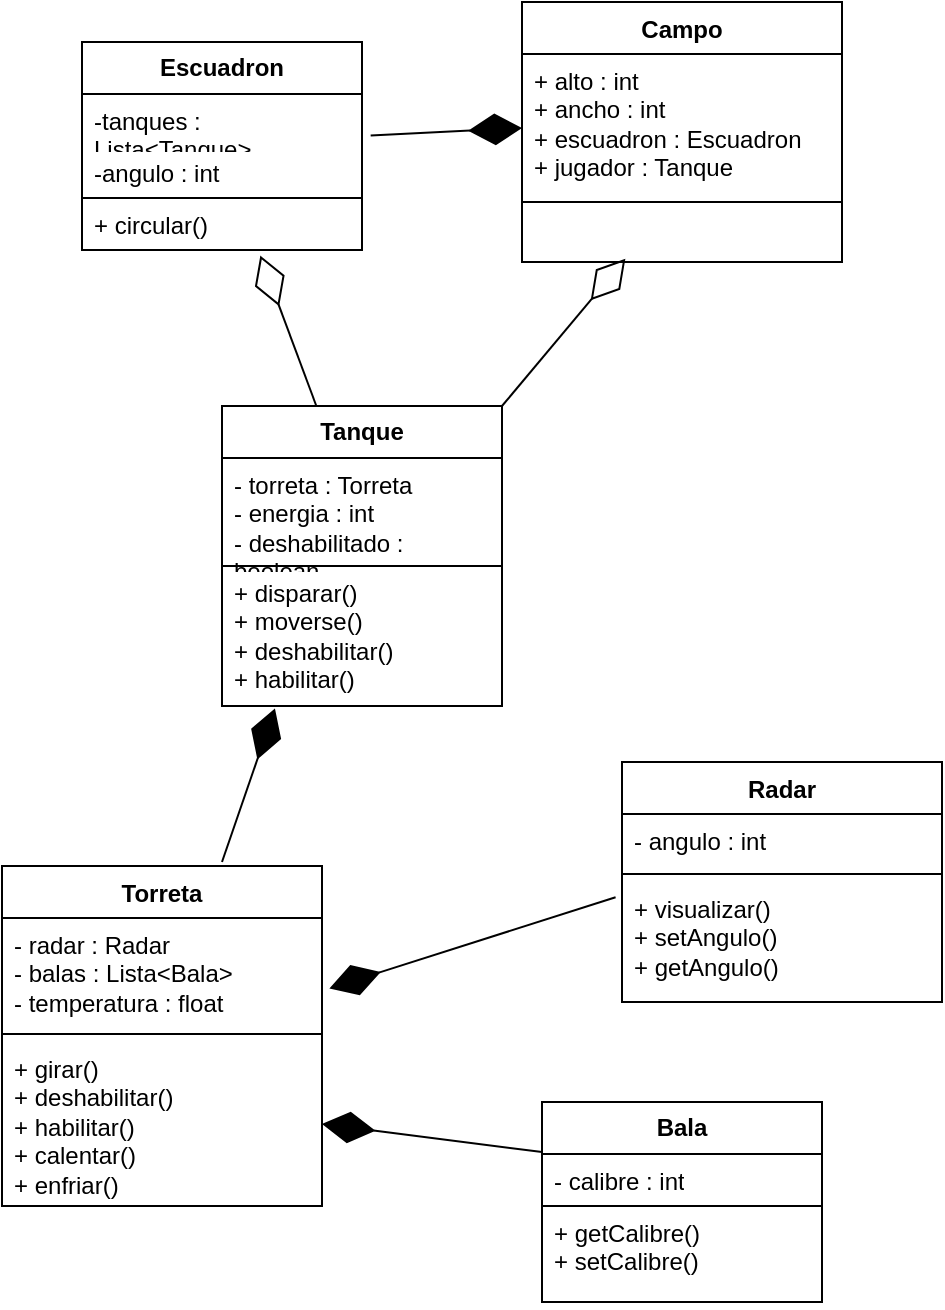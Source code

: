 <mxfile version="21.6.9" type="device">
  <diagram id="C5RBs43oDa-KdzZeNtuy" name="Page-1">
    <mxGraphModel dx="540" dy="718" grid="1" gridSize="10" guides="1" tooltips="1" connect="1" arrows="1" fold="1" page="1" pageScale="1" pageWidth="827" pageHeight="1169" math="0" shadow="0">
      <root>
        <mxCell id="WIyWlLk6GJQsqaUBKTNV-0" />
        <mxCell id="WIyWlLk6GJQsqaUBKTNV-1" parent="WIyWlLk6GJQsqaUBKTNV-0" />
        <mxCell id="cYLumqOIlLCMqukBHhYg-1" value="&lt;b&gt;Tanque&lt;/b&gt;" style="swimlane;fontStyle=0;childLayout=stackLayout;horizontal=1;startSize=26;fillColor=none;horizontalStack=0;resizeParent=1;resizeParentMax=0;resizeLast=0;collapsible=1;marginBottom=0;whiteSpace=wrap;html=1;" vertex="1" parent="WIyWlLk6GJQsqaUBKTNV-1">
          <mxGeometry x="280" y="342" width="140" height="150" as="geometry" />
        </mxCell>
        <mxCell id="cYLumqOIlLCMqukBHhYg-2" value="&lt;div&gt;- torreta : Torreta&lt;/div&gt;&lt;div&gt;- energia : int&lt;br&gt;&lt;/div&gt;&lt;div&gt;- deshabilitado : boolean&lt;br&gt;&lt;/div&gt;&lt;div&gt;&lt;br&gt;&lt;/div&gt;" style="text;strokeColor=none;fillColor=none;align=left;verticalAlign=top;spacingLeft=4;spacingRight=4;overflow=hidden;rotatable=0;points=[[0,0.5],[1,0.5]];portConstraint=eastwest;whiteSpace=wrap;html=1;" vertex="1" parent="cYLumqOIlLCMqukBHhYg-1">
          <mxGeometry y="26" width="140" height="54" as="geometry" />
        </mxCell>
        <mxCell id="cYLumqOIlLCMqukBHhYg-4" value="&lt;div&gt;+ disparar()&lt;/div&gt;&lt;div&gt;+ moverse()&lt;/div&gt;&lt;div&gt;+ deshabilitar()&lt;br&gt;&lt;/div&gt;&lt;div&gt;+ habilitar()&lt;br&gt;&lt;/div&gt;" style="text;strokeColor=default;fillColor=none;align=left;verticalAlign=top;spacingLeft=4;spacingRight=4;overflow=hidden;rotatable=0;points=[[0,0.5],[1,0.5]];portConstraint=eastwest;whiteSpace=wrap;html=1;" vertex="1" parent="cYLumqOIlLCMqukBHhYg-1">
          <mxGeometry y="80" width="140" height="70" as="geometry" />
        </mxCell>
        <mxCell id="cYLumqOIlLCMqukBHhYg-5" value="&lt;div&gt;&lt;b&gt;Escuadron&lt;/b&gt;&lt;/div&gt;" style="swimlane;fontStyle=0;childLayout=stackLayout;horizontal=1;startSize=26;fillColor=none;horizontalStack=0;resizeParent=1;resizeParentMax=0;resizeLast=0;collapsible=1;marginBottom=0;whiteSpace=wrap;html=1;" vertex="1" parent="WIyWlLk6GJQsqaUBKTNV-1">
          <mxGeometry x="210" y="160" width="140" height="104" as="geometry" />
        </mxCell>
        <mxCell id="cYLumqOIlLCMqukBHhYg-6" value="-tanques : Lista&amp;lt;Tanque&amp;gt;" style="text;strokeColor=none;fillColor=none;align=left;verticalAlign=top;spacingLeft=4;spacingRight=4;overflow=hidden;rotatable=0;points=[[0,0.5],[1,0.5]];portConstraint=eastwest;whiteSpace=wrap;html=1;" vertex="1" parent="cYLumqOIlLCMqukBHhYg-5">
          <mxGeometry y="26" width="140" height="26" as="geometry" />
        </mxCell>
        <mxCell id="cYLumqOIlLCMqukBHhYg-7" value="-angulo : int" style="text;strokeColor=none;fillColor=none;align=left;verticalAlign=top;spacingLeft=4;spacingRight=4;overflow=hidden;rotatable=0;points=[[0,0.5],[1,0.5]];portConstraint=eastwest;whiteSpace=wrap;html=1;" vertex="1" parent="cYLumqOIlLCMqukBHhYg-5">
          <mxGeometry y="52" width="140" height="26" as="geometry" />
        </mxCell>
        <mxCell id="cYLumqOIlLCMqukBHhYg-8" value="&lt;div&gt;+ circular()&lt;/div&gt;&lt;div&gt;&lt;br&gt;&lt;/div&gt;" style="text;strokeColor=default;fillColor=none;align=left;verticalAlign=top;spacingLeft=4;spacingRight=4;overflow=hidden;rotatable=0;points=[[0,0.5],[1,0.5]];portConstraint=eastwest;whiteSpace=wrap;html=1;" vertex="1" parent="cYLumqOIlLCMqukBHhYg-5">
          <mxGeometry y="78" width="140" height="26" as="geometry" />
        </mxCell>
        <mxCell id="cYLumqOIlLCMqukBHhYg-17" value="Radar" style="swimlane;fontStyle=1;align=center;verticalAlign=top;childLayout=stackLayout;horizontal=1;startSize=26;horizontalStack=0;resizeParent=1;resizeParentMax=0;resizeLast=0;collapsible=1;marginBottom=0;whiteSpace=wrap;html=1;" vertex="1" parent="WIyWlLk6GJQsqaUBKTNV-1">
          <mxGeometry x="480" y="520" width="160" height="120" as="geometry" />
        </mxCell>
        <mxCell id="cYLumqOIlLCMqukBHhYg-18" value="- angulo : int" style="text;strokeColor=none;fillColor=none;align=left;verticalAlign=top;spacingLeft=4;spacingRight=4;overflow=hidden;rotatable=0;points=[[0,0.5],[1,0.5]];portConstraint=eastwest;whiteSpace=wrap;html=1;" vertex="1" parent="cYLumqOIlLCMqukBHhYg-17">
          <mxGeometry y="26" width="160" height="26" as="geometry" />
        </mxCell>
        <mxCell id="cYLumqOIlLCMqukBHhYg-19" value="" style="line;strokeWidth=1;fillColor=none;align=left;verticalAlign=middle;spacingTop=-1;spacingLeft=3;spacingRight=3;rotatable=0;labelPosition=right;points=[];portConstraint=eastwest;strokeColor=inherit;" vertex="1" parent="cYLumqOIlLCMqukBHhYg-17">
          <mxGeometry y="52" width="160" height="8" as="geometry" />
        </mxCell>
        <mxCell id="cYLumqOIlLCMqukBHhYg-20" value="&lt;div&gt;+ visualizar()&lt;/div&gt;&lt;div&gt;+ setAngulo()&lt;/div&gt;&lt;div&gt;+ getAngulo()&lt;br&gt;&lt;/div&gt;" style="text;strokeColor=none;fillColor=none;align=left;verticalAlign=top;spacingLeft=4;spacingRight=4;overflow=hidden;rotatable=0;points=[[0,0.5],[1,0.5]];portConstraint=eastwest;whiteSpace=wrap;html=1;" vertex="1" parent="cYLumqOIlLCMqukBHhYg-17">
          <mxGeometry y="60" width="160" height="60" as="geometry" />
        </mxCell>
        <mxCell id="cYLumqOIlLCMqukBHhYg-28" value="&lt;b&gt;Bala&lt;/b&gt;" style="swimlane;fontStyle=0;childLayout=stackLayout;horizontal=1;startSize=26;fillColor=none;horizontalStack=0;resizeParent=1;resizeParentMax=0;resizeLast=0;collapsible=1;marginBottom=0;whiteSpace=wrap;html=1;" vertex="1" parent="WIyWlLk6GJQsqaUBKTNV-1">
          <mxGeometry x="440" y="690" width="140" height="100" as="geometry" />
        </mxCell>
        <mxCell id="cYLumqOIlLCMqukBHhYg-29" value="- calibre : int" style="text;strokeColor=none;fillColor=none;align=left;verticalAlign=top;spacingLeft=4;spacingRight=4;overflow=hidden;rotatable=0;points=[[0,0.5],[1,0.5]];portConstraint=eastwest;whiteSpace=wrap;html=1;" vertex="1" parent="cYLumqOIlLCMqukBHhYg-28">
          <mxGeometry y="26" width="140" height="26" as="geometry" />
        </mxCell>
        <mxCell id="cYLumqOIlLCMqukBHhYg-32" value="&lt;div&gt;+ getCalibre()&lt;/div&gt;&lt;div&gt;+ setCalibre()&lt;br&gt;&lt;/div&gt;" style="text;strokeColor=default;fillColor=none;align=left;verticalAlign=top;spacingLeft=4;spacingRight=4;overflow=hidden;rotatable=0;points=[[0,0.5],[1,0.5]];portConstraint=eastwest;whiteSpace=wrap;html=1;" vertex="1" parent="cYLumqOIlLCMqukBHhYg-28">
          <mxGeometry y="52" width="140" height="48" as="geometry" />
        </mxCell>
        <mxCell id="cYLumqOIlLCMqukBHhYg-33" value="Campo" style="swimlane;fontStyle=1;align=center;verticalAlign=top;childLayout=stackLayout;horizontal=1;startSize=26;horizontalStack=0;resizeParent=1;resizeParentMax=0;resizeLast=0;collapsible=1;marginBottom=0;whiteSpace=wrap;html=1;" vertex="1" parent="WIyWlLk6GJQsqaUBKTNV-1">
          <mxGeometry x="430" y="140" width="160" height="100" as="geometry" />
        </mxCell>
        <mxCell id="cYLumqOIlLCMqukBHhYg-34" value="&lt;div&gt;+ alto : int&lt;/div&gt;&lt;div&gt;+ ancho : int&lt;br&gt;&lt;/div&gt;&lt;div&gt;+ escuadron : Escuadron&lt;/div&gt;&lt;div&gt;+ jugador : Tanque&lt;br&gt;&lt;/div&gt;" style="text;strokeColor=none;fillColor=none;align=left;verticalAlign=top;spacingLeft=4;spacingRight=4;overflow=hidden;rotatable=0;points=[[0,0.5],[1,0.5]];portConstraint=eastwest;whiteSpace=wrap;html=1;" vertex="1" parent="cYLumqOIlLCMqukBHhYg-33">
          <mxGeometry y="26" width="160" height="74" as="geometry" />
        </mxCell>
        <mxCell id="cYLumqOIlLCMqukBHhYg-38" value="Torreta" style="swimlane;fontStyle=1;align=center;verticalAlign=top;childLayout=stackLayout;horizontal=1;startSize=26;horizontalStack=0;resizeParent=1;resizeParentMax=0;resizeLast=0;collapsible=1;marginBottom=0;whiteSpace=wrap;html=1;" vertex="1" parent="WIyWlLk6GJQsqaUBKTNV-1">
          <mxGeometry x="170" y="572" width="160" height="170" as="geometry" />
        </mxCell>
        <mxCell id="cYLumqOIlLCMqukBHhYg-39" value="&lt;div&gt;- radar : Radar&lt;/div&gt;&lt;div&gt;- balas : Lista&amp;lt;Bala&amp;gt;&lt;/div&gt;&lt;div&gt;- temperatura : float&lt;br&gt;&lt;/div&gt;" style="text;strokeColor=none;fillColor=none;align=left;verticalAlign=top;spacingLeft=4;spacingRight=4;overflow=hidden;rotatable=0;points=[[0,0.5],[1,0.5]];portConstraint=eastwest;whiteSpace=wrap;html=1;" vertex="1" parent="cYLumqOIlLCMqukBHhYg-38">
          <mxGeometry y="26" width="160" height="54" as="geometry" />
        </mxCell>
        <mxCell id="cYLumqOIlLCMqukBHhYg-40" value="" style="line;strokeWidth=1;fillColor=none;align=left;verticalAlign=middle;spacingTop=-1;spacingLeft=3;spacingRight=3;rotatable=0;labelPosition=right;points=[];portConstraint=eastwest;strokeColor=inherit;" vertex="1" parent="cYLumqOIlLCMqukBHhYg-38">
          <mxGeometry y="80" width="160" height="8" as="geometry" />
        </mxCell>
        <mxCell id="cYLumqOIlLCMqukBHhYg-41" value="&lt;div&gt;+ girar()&lt;/div&gt;&lt;div&gt;+ deshabilitar()&lt;/div&gt;&lt;div&gt;+ habilitar()&lt;br&gt;&lt;/div&gt;&lt;div&gt;+ calentar()&lt;br&gt;&lt;/div&gt;&lt;div&gt;+ enfriar()&lt;br&gt;&lt;/div&gt;" style="text;strokeColor=none;fillColor=none;align=left;verticalAlign=top;spacingLeft=4;spacingRight=4;overflow=hidden;rotatable=0;points=[[0,0.5],[1,0.5]];portConstraint=eastwest;whiteSpace=wrap;html=1;" vertex="1" parent="cYLumqOIlLCMqukBHhYg-38">
          <mxGeometry y="88" width="160" height="82" as="geometry" />
        </mxCell>
        <mxCell id="cYLumqOIlLCMqukBHhYg-49" value="" style="text;strokeColor=default;fillColor=none;align=left;verticalAlign=top;spacingLeft=4;spacingRight=4;overflow=hidden;rotatable=0;points=[[0,0.5],[1,0.5]];portConstraint=eastwest;whiteSpace=wrap;html=1;" vertex="1" parent="WIyWlLk6GJQsqaUBKTNV-1">
          <mxGeometry x="430" y="240" width="160" height="30" as="geometry" />
        </mxCell>
        <mxCell id="cYLumqOIlLCMqukBHhYg-55" value="" style="endArrow=diamondThin;endFill=1;endSize=24;html=1;rounded=0;entryX=1.023;entryY=0.652;entryDx=0;entryDy=0;entryPerimeter=0;exitX=-0.02;exitY=0.127;exitDx=0;exitDy=0;exitPerimeter=0;" edge="1" parent="WIyWlLk6GJQsqaUBKTNV-1" source="cYLumqOIlLCMqukBHhYg-20" target="cYLumqOIlLCMqukBHhYg-39">
          <mxGeometry width="160" relative="1" as="geometry">
            <mxPoint x="330" y="579.6" as="sourcePoint" />
            <mxPoint x="480" y="580" as="targetPoint" />
          </mxGeometry>
        </mxCell>
        <mxCell id="cYLumqOIlLCMqukBHhYg-56" value="" style="endArrow=diamondThin;endFill=1;endSize=24;html=1;rounded=0;entryX=0.189;entryY=1.017;entryDx=0;entryDy=0;entryPerimeter=0;" edge="1" parent="WIyWlLk6GJQsqaUBKTNV-1" target="cYLumqOIlLCMqukBHhYg-4">
          <mxGeometry width="160" relative="1" as="geometry">
            <mxPoint x="280" y="570" as="sourcePoint" />
            <mxPoint x="280" y="570" as="targetPoint" />
          </mxGeometry>
        </mxCell>
        <mxCell id="cYLumqOIlLCMqukBHhYg-57" value="" style="endArrow=diamondThin;endFill=1;endSize=24;html=1;rounded=0;entryX=1;entryY=0.5;entryDx=0;entryDy=0;exitX=0;exitY=0.25;exitDx=0;exitDy=0;" edge="1" parent="WIyWlLk6GJQsqaUBKTNV-1" source="cYLumqOIlLCMqukBHhYg-28" target="cYLumqOIlLCMqukBHhYg-41">
          <mxGeometry width="160" relative="1" as="geometry">
            <mxPoint x="430" y="710" as="sourcePoint" />
            <mxPoint x="480" y="440" as="targetPoint" />
          </mxGeometry>
        </mxCell>
        <mxCell id="cYLumqOIlLCMqukBHhYg-58" value="" style="endArrow=diamondThin;endFill=0;endSize=24;html=1;rounded=0;entryX=0.637;entryY=1.108;entryDx=0;entryDy=0;entryPerimeter=0;exitX=0.337;exitY=0;exitDx=0;exitDy=0;exitPerimeter=0;" edge="1" parent="WIyWlLk6GJQsqaUBKTNV-1" source="cYLumqOIlLCMqukBHhYg-1" target="cYLumqOIlLCMqukBHhYg-8">
          <mxGeometry width="160" relative="1" as="geometry">
            <mxPoint x="320" y="440" as="sourcePoint" />
            <mxPoint x="480" y="440" as="targetPoint" />
          </mxGeometry>
        </mxCell>
        <mxCell id="cYLumqOIlLCMqukBHhYg-59" value="" style="endArrow=diamondThin;endFill=0;endSize=24;html=1;rounded=0;entryX=0.323;entryY=0.947;entryDx=0;entryDy=0;entryPerimeter=0;exitX=1;exitY=0;exitDx=0;exitDy=0;" edge="1" parent="WIyWlLk6GJQsqaUBKTNV-1" source="cYLumqOIlLCMqukBHhYg-1" target="cYLumqOIlLCMqukBHhYg-49">
          <mxGeometry width="160" relative="1" as="geometry">
            <mxPoint x="320" y="440" as="sourcePoint" />
            <mxPoint x="480" y="440" as="targetPoint" />
          </mxGeometry>
        </mxCell>
        <mxCell id="cYLumqOIlLCMqukBHhYg-61" value="" style="endArrow=diamondThin;endFill=1;endSize=24;html=1;rounded=0;entryX=0;entryY=0.5;entryDx=0;entryDy=0;exitX=1.031;exitY=0.8;exitDx=0;exitDy=0;exitPerimeter=0;" edge="1" parent="WIyWlLk6GJQsqaUBKTNV-1" source="cYLumqOIlLCMqukBHhYg-6" target="cYLumqOIlLCMqukBHhYg-34">
          <mxGeometry width="160" relative="1" as="geometry">
            <mxPoint x="320" y="440" as="sourcePoint" />
            <mxPoint x="480" y="440" as="targetPoint" />
          </mxGeometry>
        </mxCell>
      </root>
    </mxGraphModel>
  </diagram>
</mxfile>
